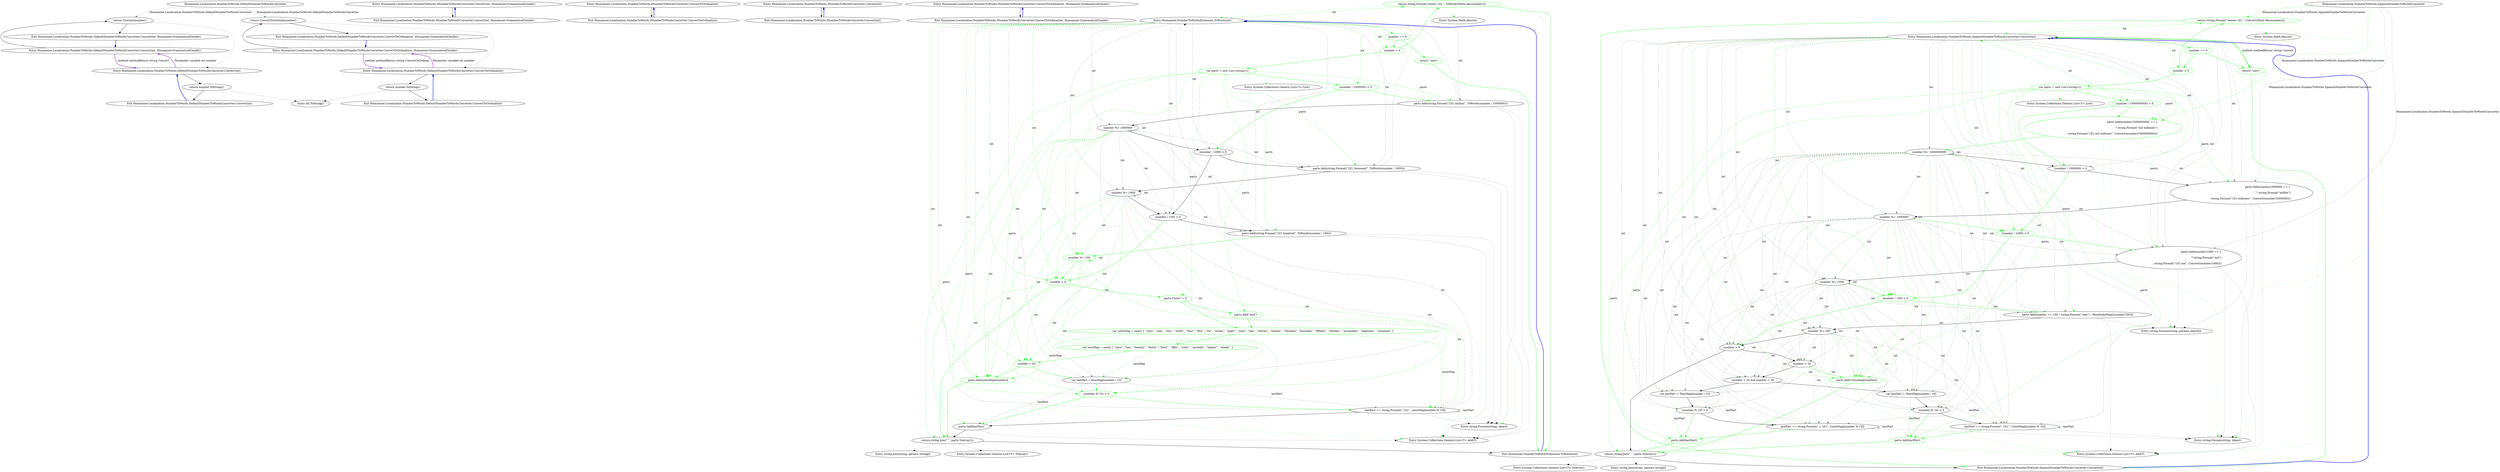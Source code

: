 digraph  {
n13 [label="Humanizer.Localisation.NumberToWords.DefaultNumberToWordsConverter", span=""];
n0 [label="Entry Humanizer.Localisation.NumberToWords.DefaultNumberToWordsConverter.Convert(int, Humanizer.GrammaticalGender)", span="4-4", cluster="Humanizer.Localisation.NumberToWords.DefaultNumberToWordsConverter.Convert(int, Humanizer.GrammaticalGender)"];
n1 [label="return Convert(number);", span="6-6", cluster="Humanizer.Localisation.NumberToWords.DefaultNumberToWordsConverter.Convert(int, Humanizer.GrammaticalGender)"];
n2 [label="Exit Humanizer.Localisation.NumberToWords.DefaultNumberToWordsConverter.Convert(int, Humanizer.GrammaticalGender)", span="4-4", cluster="Humanizer.Localisation.NumberToWords.DefaultNumberToWordsConverter.Convert(int, Humanizer.GrammaticalGender)"];
n3 [label="Entry Humanizer.Localisation.NumberToWords.DefaultNumberToWordsConverter.Convert(int)", span="9-9", cluster="Humanizer.Localisation.NumberToWords.DefaultNumberToWordsConverter.Convert(int)"];
n4 [label="return number.ToString();", span="11-11", cluster="Humanizer.Localisation.NumberToWords.DefaultNumberToWordsConverter.Convert(int)"];
n5 [label="Exit Humanizer.Localisation.NumberToWords.DefaultNumberToWordsConverter.Convert(int)", span="9-9", cluster="Humanizer.Localisation.NumberToWords.DefaultNumberToWordsConverter.Convert(int)"];
n6 [label="Entry int.ToString()", span="0-0", cluster="int.ToString()"];
n7 [label="Entry Humanizer.Localisation.NumberToWords.DefaultNumberToWordsConverter.ConvertToOrdinal(int, Humanizer.GrammaticalGender)", span="14-14", cluster="Humanizer.Localisation.NumberToWords.DefaultNumberToWordsConverter.ConvertToOrdinal(int, Humanizer.GrammaticalGender)"];
n8 [label="return ConvertToOrdinal(number);", span="16-16", cluster="Humanizer.Localisation.NumberToWords.DefaultNumberToWordsConverter.ConvertToOrdinal(int, Humanizer.GrammaticalGender)"];
n9 [label="Exit Humanizer.Localisation.NumberToWords.DefaultNumberToWordsConverter.ConvertToOrdinal(int, Humanizer.GrammaticalGender)", span="14-14", cluster="Humanizer.Localisation.NumberToWords.DefaultNumberToWordsConverter.ConvertToOrdinal(int, Humanizer.GrammaticalGender)"];
n10 [label="Entry Humanizer.Localisation.NumberToWords.DefaultNumberToWordsConverter.ConvertToOrdinal(int)", span="19-19", cluster="Humanizer.Localisation.NumberToWords.DefaultNumberToWordsConverter.ConvertToOrdinal(int)"];
n11 [label="return number.ToString();", span="21-21", cluster="Humanizer.Localisation.NumberToWords.DefaultNumberToWordsConverter.ConvertToOrdinal(int)"];
n12 [label="Exit Humanizer.Localisation.NumberToWords.DefaultNumberToWordsConverter.ConvertToOrdinal(int)", span="19-19", cluster="Humanizer.Localisation.NumberToWords.DefaultNumberToWordsConverter.ConvertToOrdinal(int)"];
m2_2 [label="Entry Humanizer.Localisation.NumberToWords.INumberToWordsConverter.Convert(int, Humanizer.GrammaticalGender)", span="22-22", cluster="Humanizer.Localisation.NumberToWords.INumberToWordsConverter.Convert(int, Humanizer.GrammaticalGender)", file="INumberToWordsConverter.cs"];
m2_3 [label="Exit Humanizer.Localisation.NumberToWords.INumberToWordsConverter.Convert(int, Humanizer.GrammaticalGender)", span="22-22", cluster="Humanizer.Localisation.NumberToWords.INumberToWordsConverter.Convert(int, Humanizer.GrammaticalGender)", file="INumberToWordsConverter.cs"];
m2_4 [label="Entry Humanizer.Localisation.NumberToWords.INumberToWordsConverter.ConvertToOrdinal(int)", span="29-29", cluster="Humanizer.Localisation.NumberToWords.INumberToWordsConverter.ConvertToOrdinal(int)", file="INumberToWordsConverter.cs"];
m2_5 [label="Exit Humanizer.Localisation.NumberToWords.INumberToWordsConverter.ConvertToOrdinal(int)", span="29-29", cluster="Humanizer.Localisation.NumberToWords.INumberToWordsConverter.ConvertToOrdinal(int)", file="INumberToWordsConverter.cs"];
m2_0 [label="Entry Humanizer.Localisation.NumberToWords.INumberToWordsConverter.Convert(int)", span="12-12", cluster="Humanizer.Localisation.NumberToWords.INumberToWordsConverter.Convert(int)", file="INumberToWordsConverter.cs"];
m2_1 [label="Exit Humanizer.Localisation.NumberToWords.INumberToWordsConverter.Convert(int)", span="12-12", cluster="Humanizer.Localisation.NumberToWords.INumberToWordsConverter.Convert(int)", file="INumberToWordsConverter.cs"];
m2_6 [label="Entry Humanizer.Localisation.NumberToWords.INumberToWordsConverter.ConvertToOrdinal(int, Humanizer.GrammaticalGender)", span="39-39", cluster="Humanizer.Localisation.NumberToWords.INumberToWordsConverter.ConvertToOrdinal(int, Humanizer.GrammaticalGender)", file="INumberToWordsConverter.cs"];
m2_7 [label="Exit Humanizer.Localisation.NumberToWords.INumberToWordsConverter.ConvertToOrdinal(int, Humanizer.GrammaticalGender)", span="39-39", cluster="Humanizer.Localisation.NumberToWords.INumberToWordsConverter.ConvertToOrdinal(int, Humanizer.GrammaticalGender)", file="INumberToWordsConverter.cs"];
m3_28 [label="Entry System.Math.Abs(int)", span="0-0", cluster="System.Math.Abs(int)", file="NumberToWordsExtension.cs"];
m3_30 [label="Entry System.Collections.Generic.List<T>.List()", span="0-0", cluster="System.Collections.Generic.List<T>.List()", file="NumberToWordsExtension.cs"];
m3_32 [label="Entry System.Collections.Generic.List<T>.ToArray()", span="0-0", cluster="System.Collections.Generic.List<T>.ToArray()", file="NumberToWordsExtension.cs"];
m3_31 [label="Entry System.Collections.Generic.List<T>.Add(T)", span="0-0", cluster="System.Collections.Generic.List<T>.Add(T)", file="NumberToWordsExtension.cs"];
m3_33 [label="Entry string.Join(string, params string[])", span="0-0", cluster="string.Join(string, params string[])", file="NumberToWordsExtension.cs"];
m3_0 [label="Entry Humanizer.NumberToWordsExtension.ToWords(int)", span="13-13", cluster="Humanizer.NumberToWordsExtension.ToWords(int)", file="NumberToWordsExtension.cs"];
m3_1 [label="number == 0", span="15-15", cluster="Humanizer.NumberToWordsExtension.ToWords(int)", color=green, community=0, file="NumberToWordsExtension.cs"];
m3_2 [label="return ''zero'';", span="16-16", cluster="Humanizer.NumberToWordsExtension.ToWords(int)", color=green, community=0, file="NumberToWordsExtension.cs"];
m3_3 [label="number < 0", span="18-18", cluster="Humanizer.NumberToWordsExtension.ToWords(int)", color=green, community=0, file="NumberToWordsExtension.cs"];
m3_4 [label="return string.Format(''minus {0}'', ToWords(Math.Abs(number)));", span="19-19", cluster="Humanizer.NumberToWordsExtension.ToWords(int)", color=green, community=0, file="NumberToWordsExtension.cs"];
m3_5 [label="var parts = new List<string>()", span="21-21", cluster="Humanizer.NumberToWordsExtension.ToWords(int)", color=green, community=0, file="NumberToWordsExtension.cs"];
m3_6 [label="(number / 1000000) > 0", span="23-23", cluster="Humanizer.NumberToWordsExtension.ToWords(int)", color=green, community=0, file="NumberToWordsExtension.cs"];
m3_7 [label="parts.Add(string.Format(''{0} million'', ToWords(number / 1000000)))", span="25-25", cluster="Humanizer.NumberToWordsExtension.ToWords(int)", file="NumberToWordsExtension.cs"];
m3_9 [label="(number / 1000) > 0", span="29-29", cluster="Humanizer.NumberToWordsExtension.ToWords(int)", file="NumberToWordsExtension.cs"];
m3_14 [label="number %= 100", span="38-38", cluster="Humanizer.NumberToWordsExtension.ToWords(int)", color=green, community=0, file="NumberToWordsExtension.cs"];
m3_8 [label="number %= 1000000", span="26-26", cluster="Humanizer.NumberToWordsExtension.ToWords(int)", file="NumberToWordsExtension.cs"];
m3_11 [label="number %= 1000", span="32-32", cluster="Humanizer.NumberToWordsExtension.ToWords(int)", file="NumberToWordsExtension.cs"];
m3_13 [label="parts.Add(string.Format(''{0} hundred'', ToWords(number / 100)))", span="37-37", cluster="Humanizer.NumberToWordsExtension.ToWords(int)", file="NumberToWordsExtension.cs"];
m3_15 [label="number > 0", span="41-41", cluster="Humanizer.NumberToWordsExtension.ToWords(int)", color=green, community=0, file="NumberToWordsExtension.cs"];
m3_20 [label="number < 20", span="49-49", cluster="Humanizer.NumberToWordsExtension.ToWords(int)", color=green, community=0, file="NumberToWordsExtension.cs"];
m3_21 [label="parts.Add(unitsMap[number])", span="50-50", cluster="Humanizer.NumberToWordsExtension.ToWords(int)", color=green, community=0, file="NumberToWordsExtension.cs"];
m3_22 [label="var lastPart = tensMap[number / 10]", span="53-53", cluster="Humanizer.NumberToWordsExtension.ToWords(int)", file="NumberToWordsExtension.cs"];
m3_23 [label="(number % 10) > 0", span="54-54", cluster="Humanizer.NumberToWordsExtension.ToWords(int)", color=green, community=0, file="NumberToWordsExtension.cs"];
m3_24 [label="lastPart += string.Format(''-{0}'', unitsMap[number % 10])", span="55-55", cluster="Humanizer.NumberToWordsExtension.ToWords(int)", file="NumberToWordsExtension.cs"];
m3_12 [label="(number / 100) > 0", span="35-35", cluster="Humanizer.NumberToWordsExtension.ToWords(int)", file="NumberToWordsExtension.cs"];
m3_16 [label="parts.Count != 0", span="43-43", cluster="Humanizer.NumberToWordsExtension.ToWords(int)", color=green, community=0, file="NumberToWordsExtension.cs"];
m3_26 [label="return string.Join('' '', parts.ToArray());", span="60-60", cluster="Humanizer.NumberToWordsExtension.ToWords(int)", file="NumberToWordsExtension.cs"];
m3_19 [label="var tensMap = new[] { ''zero'', ''ten'', ''twenty'', ''thirty'', ''forty'', ''fifty'', ''sixty'', ''seventy'', ''eighty'', ''ninety'' }", span="47-47", cluster="Humanizer.NumberToWordsExtension.ToWords(int)", color=green, community=0, file="NumberToWordsExtension.cs"];
m3_18 [label="var unitsMap = new[] { ''zero'', ''one'', ''two'', ''three'', ''four'', ''five'', ''six'', ''seven'', ''eight'', ''nine'', ''ten'', ''eleven'', ''twelve'', ''thirteen'', ''fourteen'', ''fifteen'', ''sixteen'', ''seventeen'', ''eighteen'', ''nineteen'' }", span="46-46", cluster="Humanizer.NumberToWordsExtension.ToWords(int)", color=green, community=0, file="NumberToWordsExtension.cs"];
m3_25 [label="parts.Add(lastPart)", span="56-56", cluster="Humanizer.NumberToWordsExtension.ToWords(int)", file="NumberToWordsExtension.cs"];
m3_10 [label="parts.Add(string.Format(''{0} thousand'', ToWords(number / 1000)))", span="31-31", cluster="Humanizer.NumberToWordsExtension.ToWords(int)", file="NumberToWordsExtension.cs"];
m3_17 [label="parts.Add(''and'')", span="44-44", cluster="Humanizer.NumberToWordsExtension.ToWords(int)", color=green, community=0, file="NumberToWordsExtension.cs"];
m3_27 [label="Exit Humanizer.NumberToWordsExtension.ToWords(int)", span="13-13", cluster="Humanizer.NumberToWordsExtension.ToWords(int)", file="NumberToWordsExtension.cs"];
m3_29 [label="Entry string.Format(string, object)", span="0-0", cluster="string.Format(string, object)", file="NumberToWordsExtension.cs"];
m5_32 [label="Entry System.Math.Abs(int)", span="0-0", cluster="System.Math.Abs(int)", file="SpanishNumberToWordsConverter.cs"];
m5_34 [label="Entry System.Collections.Generic.List<T>.List()", span="0-0", cluster="System.Collections.Generic.List<T>.List()", file="SpanishNumberToWordsConverter.cs"];
m5_37 [label="Entry System.Collections.Generic.List<T>.ToArray()", span="0-0", cluster="System.Collections.Generic.List<T>.ToArray()", file="SpanishNumberToWordsConverter.cs"];
m5_36 [label="Entry System.Collections.Generic.List<T>.Add(T)", span="0-0", cluster="System.Collections.Generic.List<T>.Add(T)", file="SpanishNumberToWordsConverter.cs"];
m5_35 [label="Entry string.Format(string, params object[])", span="0-0", cluster="string.Format(string, params object[])", file="SpanishNumberToWordsConverter.cs"];
m5_38 [label="Entry string.Join(string, params string[])", span="0-0", cluster="string.Join(string, params string[])", file="SpanishNumberToWordsConverter.cs"];
m5_33 [label="Entry string.Format(string, object)", span="0-0", cluster="string.Format(string, object)", file="SpanishNumberToWordsConverter.cs"];
m5_0 [label="Entry Humanizer.Localisation.NumberToWords.SpanishNumberToWordsConverter.Convert(int)", span="11-11", cluster="Humanizer.Localisation.NumberToWords.SpanishNumberToWordsConverter.Convert(int)", file="SpanishNumberToWordsConverter.cs"];
m5_1 [label="number == 0", span="13-13", cluster="Humanizer.Localisation.NumberToWords.SpanishNumberToWordsConverter.Convert(int)", color=green, community=0, file="SpanishNumberToWordsConverter.cs"];
m5_2 [label="return ''cero'';", span="14-14", cluster="Humanizer.Localisation.NumberToWords.SpanishNumberToWordsConverter.Convert(int)", color=green, community=0, file="SpanishNumberToWordsConverter.cs"];
m5_3 [label="number < 0", span="16-16", cluster="Humanizer.Localisation.NumberToWords.SpanishNumberToWordsConverter.Convert(int)", color=green, community=0, file="SpanishNumberToWordsConverter.cs"];
m5_4 [label="return string.Format(''menos {0}'', Convert(Math.Abs(number)));", span="17-17", cluster="Humanizer.Localisation.NumberToWords.SpanishNumberToWordsConverter.Convert(int)", color=green, community=0, file="SpanishNumberToWordsConverter.cs"];
m5_5 [label="var parts = new List<string>()", span="19-19", cluster="Humanizer.Localisation.NumberToWords.SpanishNumberToWordsConverter.Convert(int)", color=green, community=0, file="SpanishNumberToWordsConverter.cs"];
m5_6 [label="(number / 1000000000) > 0", span="21-21", cluster="Humanizer.Localisation.NumberToWords.SpanishNumberToWordsConverter.Convert(int)", color=green, community=0, file="SpanishNumberToWordsConverter.cs"];
m5_7 [label="parts.Add(number/1000000000 == 1\r\n                    ? string.Format(''mil millones'')\r\n                    : string.Format(''{0} mil millones'', Convert(number/1000000000)))", span="23-25", cluster="Humanizer.Localisation.NumberToWords.SpanishNumberToWordsConverter.Convert(int)", color=green, community=0, file="SpanishNumberToWordsConverter.cs"];
m5_9 [label="(number / 1000000) > 0", span="30-30", cluster="Humanizer.Localisation.NumberToWords.SpanishNumberToWordsConverter.Convert(int)", file="SpanishNumberToWordsConverter.cs"];
m5_8 [label="number %= 1000000000", span="27-27", cluster="Humanizer.Localisation.NumberToWords.SpanishNumberToWordsConverter.Convert(int)", file="SpanishNumberToWordsConverter.cs"];
m5_12 [label="(number / 1000) > 0", span="39-39", cluster="Humanizer.Localisation.NumberToWords.SpanishNumberToWordsConverter.Convert(int)", color=green, community=0, file="SpanishNumberToWordsConverter.cs"];
m5_11 [label="number %= 1000000", span="36-36", cluster="Humanizer.Localisation.NumberToWords.SpanishNumberToWordsConverter.Convert(int)", file="SpanishNumberToWordsConverter.cs"];
m5_13 [label="parts.Add(number/1000 == 1\r\n                    ? string.Format(''mil'')\r\n                    : string.Format(''{0} mil'', Convert(number/1000)))", span="41-43", cluster="Humanizer.Localisation.NumberToWords.SpanishNumberToWordsConverter.Convert(int)", file="SpanishNumberToWordsConverter.cs"];
m5_15 [label="(number / 100) > 0", span="48-48", cluster="Humanizer.Localisation.NumberToWords.SpanishNumberToWordsConverter.Convert(int)", color=green, community=0, file="SpanishNumberToWordsConverter.cs"];
m5_14 [label="number %= 1000", span="45-45", cluster="Humanizer.Localisation.NumberToWords.SpanishNumberToWordsConverter.Convert(int)", file="SpanishNumberToWordsConverter.cs"];
m5_16 [label="parts.Add(number == 100 ? string.Format(''cien'') : HundredsMap[(number/100)])", span="50-50", cluster="Humanizer.Localisation.NumberToWords.SpanishNumberToWordsConverter.Convert(int)", file="SpanishNumberToWordsConverter.cs"];
m5_18 [label="number > 0", span="54-54", cluster="Humanizer.Localisation.NumberToWords.SpanishNumberToWordsConverter.Convert(int)", file="SpanishNumberToWordsConverter.cs"];
m5_20 [label="parts.Add(UnitsMap[number])", span="57-57", cluster="Humanizer.Localisation.NumberToWords.SpanishNumberToWordsConverter.Convert(int)", color=green, community=0, file="SpanishNumberToWordsConverter.cs"];
m5_17 [label="number %= 100", span="51-51", cluster="Humanizer.Localisation.NumberToWords.SpanishNumberToWordsConverter.Convert(int)", file="SpanishNumberToWordsConverter.cs"];
m5_19 [label="number < 20", span="56-56", cluster="Humanizer.Localisation.NumberToWords.SpanishNumberToWordsConverter.Convert(int)", file="SpanishNumberToWordsConverter.cs"];
m5_30 [label="return string.Join('' '', parts.ToArray());", span="76-76", cluster="Humanizer.Localisation.NumberToWords.SpanishNumberToWordsConverter.Convert(int)", file="SpanishNumberToWordsConverter.cs"];
m5_10 [label="parts.Add(number/1000000 == 1\r\n                    ? string.Format(''millón'')\r\n                    : string.Format(''{0} millones'', Convert(number/1000000)))", span="32-34", cluster="Humanizer.Localisation.NumberToWords.SpanishNumberToWordsConverter.Convert(int)", file="SpanishNumberToWordsConverter.cs"];
m5_25 [label="parts.Add(lastPart)", span="64-64", cluster="Humanizer.Localisation.NumberToWords.SpanishNumberToWordsConverter.Convert(int)", color=green, community=0, file="SpanishNumberToWordsConverter.cs"];
m5_29 [label="parts.Add(lastPart)", span="72-72", cluster="Humanizer.Localisation.NumberToWords.SpanishNumberToWordsConverter.Convert(int)", color=green, community=0, file="SpanishNumberToWordsConverter.cs"];
m5_22 [label="var lastPart = TensMap[number / 10]", span="60-60", cluster="Humanizer.Localisation.NumberToWords.SpanishNumberToWordsConverter.Convert(int)", file="SpanishNumberToWordsConverter.cs"];
m5_23 [label="(number % 10) > 0", span="61-61", cluster="Humanizer.Localisation.NumberToWords.SpanishNumberToWordsConverter.Convert(int)", file="SpanishNumberToWordsConverter.cs"];
m5_24 [label="lastPart += string.Format('' {0}'', UnitsMap[number % 10])", span="62-62", cluster="Humanizer.Localisation.NumberToWords.SpanishNumberToWordsConverter.Convert(int)", file="SpanishNumberToWordsConverter.cs"];
m5_26 [label="var lastPart = TensMap[number / 10]", span="68-68", cluster="Humanizer.Localisation.NumberToWords.SpanishNumberToWordsConverter.Convert(int)", file="SpanishNumberToWordsConverter.cs"];
m5_27 [label="(number % 10) > 0", span="69-69", cluster="Humanizer.Localisation.NumberToWords.SpanishNumberToWordsConverter.Convert(int)", file="SpanishNumberToWordsConverter.cs"];
m5_28 [label="lastPart += string.Format('' y {0}'', UnitsMap[number % 10])", span="70-70", cluster="Humanizer.Localisation.NumberToWords.SpanishNumberToWordsConverter.Convert(int)", file="SpanishNumberToWordsConverter.cs"];
m5_21 [label="number > 20 && number < 30", span="58-58", cluster="Humanizer.Localisation.NumberToWords.SpanishNumberToWordsConverter.Convert(int)", file="SpanishNumberToWordsConverter.cs"];
m5_31 [label="Exit Humanizer.Localisation.NumberToWords.SpanishNumberToWordsConverter.Convert(int)", span="11-11", cluster="Humanizer.Localisation.NumberToWords.SpanishNumberToWordsConverter.Convert(int)", file="SpanishNumberToWordsConverter.cs"];
m5_43 [label="Humanizer.Localisation.NumberToWords.SpanishNumberToWordsConverter", span="", file="SpanishNumberToWordsConverter.cs"];
n13 -> n1  [key=1, style=dashed, color=darkseagreen4, label="Humanizer.Localisation.NumberToWords.DefaultNumberToWordsConverter"];
n13 -> n8  [key=1, style=dashed, color=darkseagreen4, label="Humanizer.Localisation.NumberToWords.DefaultNumberToWordsConverter"];
n0 -> n1  [key=0, style=solid];
n0 -> n3  [key=3, color=darkorchid, style=bold, label="method methodReturn string Convert"];
n1 -> n2  [key=0, style=solid];
n1 -> n3  [key=2, style=dotted];
n2 -> n0  [key=0, style=bold, color=blue];
n3 -> n4  [key=0, style=solid];
n3 -> n0  [key=3, color=darkorchid, style=bold, label="Parameter variable int number"];
n4 -> n5  [key=0, style=solid];
n4 -> n6  [key=2, style=dotted];
n5 -> n3  [key=0, style=bold, color=blue];
n7 -> n8  [key=0, style=solid];
n7 -> n10  [key=3, color=darkorchid, style=bold, label="method methodReturn string ConvertToOrdinal"];
n8 -> n9  [key=0, style=solid];
n8 -> n10  [key=2, style=dotted];
n9 -> n7  [key=0, style=bold, color=blue];
n10 -> n11  [key=0, style=solid];
n10 -> n7  [key=3, color=darkorchid, style=bold, label="Parameter variable int number"];
n11 -> n12  [key=0, style=solid];
n11 -> n6  [key=2, style=dotted];
n12 -> n10  [key=0, style=bold, color=blue];
m2_2 -> m2_3  [key=0, style=solid];
m2_3 -> m2_2  [key=0, style=bold, color=blue];
m2_4 -> m2_5  [key=0, style=solid];
m2_5 -> m2_4  [key=0, style=bold, color=blue];
m2_0 -> m2_1  [key=0, style=solid];
m2_1 -> m2_0  [key=0, style=bold, color=blue];
m2_6 -> m2_7  [key=0, style=solid];
m2_7 -> m2_6  [key=0, style=bold, color=blue];
m3_0 -> m3_1  [key=0, style=solid, color=green];
m3_0 -> m3_3  [key=1, style=dashed, color=green, label=int];
m3_0 -> m3_4  [key=1, style=dashed, color=green, label=int];
m3_0 -> m3_6  [key=1, style=dashed, color=green, label=int];
m3_0 -> m3_14  [key=1, style=dashed, color=green, label=int];
m3_0 -> m3_15  [key=1, style=dashed, color=green, label=int];
m3_0 -> m3_20  [key=1, style=dashed, color=green, label=int];
m3_0 -> m3_21  [key=1, style=dashed, color=green, label=int];
m3_0 -> m3_23  [key=1, style=dashed, color=green, label=int];
m3_0 -> m3_7  [key=1, style=dashed, color=darkseagreen4, label=int];
m3_0 -> m3_8  [key=1, style=dashed, color=darkseagreen4, label=int];
m3_0 -> m3_9  [key=1, style=dashed, color=darkseagreen4, label=int];
m3_0 -> m3_10  [key=1, style=dashed, color=darkseagreen4, label=int];
m3_0 -> m3_11  [key=1, style=dashed, color=darkseagreen4, label=int];
m3_0 -> m3_12  [key=1, style=dashed, color=darkseagreen4, label=int];
m3_0 -> m3_13  [key=1, style=dashed, color=darkseagreen4, label=int];
m3_0 -> m3_22  [key=1, style=dashed, color=darkseagreen4, label=int];
m3_0 -> m3_24  [key=1, style=dashed, color=darkseagreen4, label=int];
m3_1 -> m3_2  [key=0, style=solid, color=green];
m3_1 -> m3_3  [key=0, style=solid, color=green];
m3_2 -> m3_27  [key=0, style=solid, color=green];
m3_3 -> m3_4  [key=0, style=solid, color=green];
m3_3 -> m3_5  [key=0, style=solid, color=green];
m3_4 -> m3_27  [key=0, style=solid, color=green];
m3_4 -> m3_28  [key=2, style=dotted, color=green];
m3_4 -> m3_0  [key=2, style=dotted, color=green];
m3_4 -> m3_29  [key=2, style=dotted, color=green];
m3_5 -> m3_6  [key=0, style=solid, color=green];
m3_5 -> m3_21  [key=1, style=dashed, color=green, label=parts];
m3_5 -> m3_30  [key=2, style=dotted, color=green];
m3_5 -> m3_7  [key=1, style=dashed, color=green, label=parts];
m3_5 -> m3_10  [key=1, style=dashed, color=green, label=parts];
m3_5 -> m3_13  [key=1, style=dashed, color=green, label=parts];
m3_5 -> m3_16  [key=1, style=dashed, color=green, label=parts];
m3_5 -> m3_17  [key=1, style=dashed, color=green, label=parts];
m3_5 -> m3_25  [key=1, style=dashed, color=green, label=parts];
m3_5 -> m3_26  [key=1, style=dashed, color=green, label=parts];
m3_6 -> m3_7  [key=0, style=solid, color=green];
m3_6 -> m3_9  [key=0, style=solid, color=green];
m3_7 -> m3_0  [key=2, style=dotted];
m3_7 -> m3_29  [key=2, style=dotted];
m3_7 -> m3_8  [key=0, style=solid];
m3_7 -> m3_31  [key=2, style=dotted];
m3_9 -> m3_10  [key=0, style=solid];
m3_9 -> m3_12  [key=0, style=solid];
m3_14 -> m3_14  [key=1, style=dashed, color=green, label=int];
m3_14 -> m3_15  [key=0, style=solid, color=green];
m3_14 -> m3_20  [key=1, style=dashed, color=green, label=int];
m3_14 -> m3_21  [key=1, style=dashed, color=green, label=int];
m3_14 -> m3_22  [key=1, style=dashed, color=green, label=int];
m3_14 -> m3_23  [key=1, style=dashed, color=green, label=int];
m3_14 -> m3_24  [key=1, style=dashed, color=green, label=int];
m3_8 -> m3_14  [key=1, style=dashed, color=green, label=int];
m3_8 -> m3_15  [key=1, style=dashed, color=green, label=int];
m3_8 -> m3_20  [key=1, style=dashed, color=green, label=int];
m3_8 -> m3_21  [key=1, style=dashed, color=green, label=int];
m3_8 -> m3_23  [key=1, style=dashed, color=green, label=int];
m3_8 -> m3_9  [key=0, style=solid];
m3_8 -> m3_8  [key=1, style=dashed, color=darkseagreen4, label=int];
m3_8 -> m3_10  [key=1, style=dashed, color=darkseagreen4, label=int];
m3_8 -> m3_11  [key=1, style=dashed, color=darkseagreen4, label=int];
m3_8 -> m3_12  [key=1, style=dashed, color=darkseagreen4, label=int];
m3_8 -> m3_13  [key=1, style=dashed, color=darkseagreen4, label=int];
m3_8 -> m3_22  [key=1, style=dashed, color=darkseagreen4, label=int];
m3_8 -> m3_24  [key=1, style=dashed, color=darkseagreen4, label=int];
m3_11 -> m3_14  [key=1, style=dashed, color=green, label=int];
m3_11 -> m3_15  [key=1, style=dashed, color=green, label=int];
m3_11 -> m3_20  [key=1, style=dashed, color=green, label=int];
m3_11 -> m3_21  [key=1, style=dashed, color=green, label=int];
m3_11 -> m3_23  [key=1, style=dashed, color=green, label=int];
m3_11 -> m3_11  [key=1, style=dashed, color=darkseagreen4, label=int];
m3_11 -> m3_12  [key=0, style=solid];
m3_11 -> m3_13  [key=1, style=dashed, color=darkseagreen4, label=int];
m3_11 -> m3_22  [key=1, style=dashed, color=darkseagreen4, label=int];
m3_11 -> m3_24  [key=1, style=dashed, color=darkseagreen4, label=int];
m3_13 -> m3_14  [key=0, style=solid, color=green];
m3_13 -> m3_0  [key=2, style=dotted];
m3_13 -> m3_29  [key=2, style=dotted];
m3_13 -> m3_31  [key=2, style=dotted];
m3_15 -> m3_16  [key=0, style=solid, color=green];
m3_15 -> m3_26  [key=0, style=solid, color=green];
m3_20 -> m3_21  [key=0, style=solid, color=green];
m3_20 -> m3_22  [key=0, style=solid, color=green];
m3_21 -> m3_26  [key=0, style=solid, color=green];
m3_21 -> m3_31  [key=2, style=dotted, color=green];
m3_22 -> m3_23  [key=0, style=solid, color=green];
m3_22 -> m3_24  [key=1, style=dashed, color=darkseagreen4, label=lastPart];
m3_22 -> m3_25  [key=1, style=dashed, color=darkseagreen4, label=lastPart];
m3_23 -> m3_24  [key=0, style=solid, color=green];
m3_23 -> m3_25  [key=0, style=solid, color=green];
m3_24 -> m3_29  [key=2, style=dotted];
m3_24 -> m3_24  [key=1, style=dashed, color=darkseagreen4, label=lastPart];
m3_24 -> m3_25  [key=0, style=solid];
m3_12 -> m3_15  [key=0, style=solid, color=green];
m3_12 -> m3_13  [key=0, style=solid];
m3_16 -> m3_17  [key=0, style=solid, color=green];
m3_16 -> m3_18  [key=0, style=solid, color=green];
m3_26 -> m3_27  [key=0, style=solid];
m3_26 -> m3_32  [key=2, style=dotted];
m3_26 -> m3_33  [key=2, style=dotted];
m3_19 -> m3_20  [key=0, style=solid, color=green];
m3_19 -> m3_22  [key=1, style=dashed, color=green, label=tensMap];
m3_18 -> m3_21  [key=1, style=dashed, color=green, label=unitsMap];
m3_18 -> m3_19  [key=0, style=solid, color=green];
m3_18 -> m3_24  [key=1, style=dashed, color=green, label=unitsMap];
m3_25 -> m3_26  [key=0, style=solid];
m3_25 -> m3_31  [key=2, style=dotted];
m3_10 -> m3_0  [key=2, style=dotted];
m3_10 -> m3_29  [key=2, style=dotted];
m3_10 -> m3_11  [key=0, style=solid];
m3_10 -> m3_31  [key=2, style=dotted];
m3_17 -> m3_18  [key=0, style=solid, color=green];
m3_17 -> m3_31  [key=2, style=dotted, color=green];
m3_27 -> m3_0  [key=0, style=bold, color=blue];
m5_0 -> m5_1  [key=0, style=solid, color=green];
m5_0 -> m5_3  [key=1, style=dashed, color=green, label=int];
m5_0 -> m5_4  [key=1, style=dashed, color=green, label=int];
m5_0 -> m5_6  [key=1, style=dashed, color=green, label=int];
m5_0 -> m5_7  [key=1, style=dashed, color=green, label=int];
m5_0 -> m5_12  [key=1, style=dashed, color=green, label=int];
m5_0 -> m5_15  [key=1, style=dashed, color=green, label=int];
m5_0 -> m5_20  [key=1, style=dashed, color=green, label=int];
m5_0 -> m5_2  [key=3, color=green, style=bold, label="method methodReturn string Convert"];
m5_0 -> m5_8  [key=1, style=dashed, color=darkseagreen4, label=int];
m5_0 -> m5_9  [key=1, style=dashed, color=darkseagreen4, label=int];
m5_0 -> m5_10  [key=1, style=dashed, color=darkseagreen4, label=int];
m5_0 -> m5_11  [key=1, style=dashed, color=darkseagreen4, label=int];
m5_0 -> m5_13  [key=1, style=dashed, color=darkseagreen4, label=int];
m5_0 -> m5_14  [key=1, style=dashed, color=darkseagreen4, label=int];
m5_0 -> m5_16  [key=1, style=dashed, color=darkseagreen4, label=int];
m5_0 -> m5_17  [key=1, style=dashed, color=darkseagreen4, label=int];
m5_0 -> m5_18  [key=1, style=dashed, color=darkseagreen4, label=int];
m5_0 -> m5_19  [key=1, style=dashed, color=darkseagreen4, label=int];
m5_0 -> m5_21  [key=1, style=dashed, color=darkseagreen4, label=int];
m5_0 -> m5_22  [key=1, style=dashed, color=darkseagreen4, label=int];
m5_0 -> m5_23  [key=1, style=dashed, color=darkseagreen4, label=int];
m5_0 -> m5_24  [key=1, style=dashed, color=darkseagreen4, label=int];
m5_0 -> m5_26  [key=1, style=dashed, color=darkseagreen4, label=int];
m5_0 -> m5_27  [key=1, style=dashed, color=darkseagreen4, label=int];
m5_0 -> m5_28  [key=1, style=dashed, color=darkseagreen4, label=int];
m5_1 -> m5_2  [key=0, style=solid, color=green];
m5_1 -> m5_3  [key=0, style=solid, color=green];
m5_2 -> m5_31  [key=0, style=solid, color=green];
m5_3 -> m5_4  [key=0, style=solid, color=green];
m5_3 -> m5_5  [key=0, style=solid, color=green];
m5_4 -> m5_31  [key=0, style=solid, color=green];
m5_4 -> m5_32  [key=2, style=dotted, color=green];
m5_4 -> m5_0  [key=2, style=dotted, color=green];
m5_4 -> m5_33  [key=2, style=dotted, color=green];
m5_5 -> m5_6  [key=0, style=solid, color=green];
m5_5 -> m5_7  [key=1, style=dashed, color=green, label=parts];
m5_5 -> m5_20  [key=1, style=dashed, color=green, label=parts];
m5_5 -> m5_34  [key=2, style=dotted, color=green];
m5_5 -> m5_10  [key=1, style=dashed, color=green, label=parts];
m5_5 -> m5_13  [key=1, style=dashed, color=green, label=parts];
m5_5 -> m5_16  [key=1, style=dashed, color=green, label=parts];
m5_5 -> m5_25  [key=1, style=dashed, color=green, label=parts];
m5_5 -> m5_29  [key=1, style=dashed, color=green, label=parts];
m5_5 -> m5_30  [key=1, style=dashed, color=green, label=parts];
m5_6 -> m5_7  [key=0, style=solid, color=green];
m5_6 -> m5_9  [key=0, style=solid, color=green];
m5_7 -> m5_8  [key=0, style=solid, color=green];
m5_7 -> m5_35  [key=2, style=dotted, color=green];
m5_7 -> m5_0  [key=2, style=dotted, color=green];
m5_7 -> m5_33  [key=2, style=dotted, color=green];
m5_7 -> m5_36  [key=2, style=dotted, color=green];
m5_9 -> m5_12  [key=0, style=solid, color=green];
m5_9 -> m5_10  [key=0, style=solid];
m5_8 -> m5_12  [key=1, style=dashed, color=green, label=int];
m5_8 -> m5_15  [key=1, style=dashed, color=green, label=int];
m5_8 -> m5_20  [key=1, style=dashed, color=green, label=int];
m5_8 -> m5_9  [key=0, style=solid];
m5_8 -> m5_8  [key=1, style=dashed, color=darkseagreen4, label=int];
m5_8 -> m5_10  [key=1, style=dashed, color=darkseagreen4, label=int];
m5_8 -> m5_11  [key=1, style=dashed, color=darkseagreen4, label=int];
m5_8 -> m5_13  [key=1, style=dashed, color=darkseagreen4, label=int];
m5_8 -> m5_14  [key=1, style=dashed, color=darkseagreen4, label=int];
m5_8 -> m5_16  [key=1, style=dashed, color=darkseagreen4, label=int];
m5_8 -> m5_17  [key=1, style=dashed, color=darkseagreen4, label=int];
m5_8 -> m5_18  [key=1, style=dashed, color=darkseagreen4, label=int];
m5_8 -> m5_19  [key=1, style=dashed, color=darkseagreen4, label=int];
m5_8 -> m5_21  [key=1, style=dashed, color=darkseagreen4, label=int];
m5_8 -> m5_22  [key=1, style=dashed, color=darkseagreen4, label=int];
m5_8 -> m5_23  [key=1, style=dashed, color=darkseagreen4, label=int];
m5_8 -> m5_24  [key=1, style=dashed, color=darkseagreen4, label=int];
m5_8 -> m5_26  [key=1, style=dashed, color=darkseagreen4, label=int];
m5_8 -> m5_27  [key=1, style=dashed, color=darkseagreen4, label=int];
m5_8 -> m5_28  [key=1, style=dashed, color=darkseagreen4, label=int];
m5_12 -> m5_13  [key=0, style=solid, color=green];
m5_12 -> m5_15  [key=0, style=solid, color=green];
m5_11 -> m5_12  [key=0, style=solid, color=green];
m5_11 -> m5_15  [key=1, style=dashed, color=green, label=int];
m5_11 -> m5_20  [key=1, style=dashed, color=green, label=int];
m5_11 -> m5_11  [key=1, style=dashed, color=darkseagreen4, label=int];
m5_11 -> m5_13  [key=1, style=dashed, color=darkseagreen4, label=int];
m5_11 -> m5_14  [key=1, style=dashed, color=darkseagreen4, label=int];
m5_11 -> m5_16  [key=1, style=dashed, color=darkseagreen4, label=int];
m5_11 -> m5_17  [key=1, style=dashed, color=darkseagreen4, label=int];
m5_11 -> m5_18  [key=1, style=dashed, color=darkseagreen4, label=int];
m5_11 -> m5_19  [key=1, style=dashed, color=darkseagreen4, label=int];
m5_11 -> m5_21  [key=1, style=dashed, color=darkseagreen4, label=int];
m5_11 -> m5_22  [key=1, style=dashed, color=darkseagreen4, label=int];
m5_11 -> m5_23  [key=1, style=dashed, color=darkseagreen4, label=int];
m5_11 -> m5_24  [key=1, style=dashed, color=darkseagreen4, label=int];
m5_11 -> m5_26  [key=1, style=dashed, color=darkseagreen4, label=int];
m5_11 -> m5_27  [key=1, style=dashed, color=darkseagreen4, label=int];
m5_11 -> m5_28  [key=1, style=dashed, color=darkseagreen4, label=int];
m5_13 -> m5_0  [key=2, style=dotted];
m5_13 -> m5_33  [key=2, style=dotted];
m5_13 -> m5_35  [key=2, style=dotted];
m5_13 -> m5_36  [key=2, style=dotted];
m5_13 -> m5_14  [key=0, style=solid];
m5_15 -> m5_16  [key=0, style=solid, color=green];
m5_15 -> m5_18  [key=0, style=solid, color=green];
m5_14 -> m5_15  [key=0, style=solid, color=green];
m5_14 -> m5_20  [key=1, style=dashed, color=green, label=int];
m5_14 -> m5_14  [key=1, style=dashed, color=darkseagreen4, label=int];
m5_14 -> m5_16  [key=1, style=dashed, color=darkseagreen4, label=int];
m5_14 -> m5_17  [key=1, style=dashed, color=darkseagreen4, label=int];
m5_14 -> m5_18  [key=1, style=dashed, color=darkseagreen4, label=int];
m5_14 -> m5_19  [key=1, style=dashed, color=darkseagreen4, label=int];
m5_14 -> m5_21  [key=1, style=dashed, color=darkseagreen4, label=int];
m5_14 -> m5_22  [key=1, style=dashed, color=darkseagreen4, label=int];
m5_14 -> m5_23  [key=1, style=dashed, color=darkseagreen4, label=int];
m5_14 -> m5_24  [key=1, style=dashed, color=darkseagreen4, label=int];
m5_14 -> m5_26  [key=1, style=dashed, color=darkseagreen4, label=int];
m5_14 -> m5_27  [key=1, style=dashed, color=darkseagreen4, label=int];
m5_14 -> m5_28  [key=1, style=dashed, color=darkseagreen4, label=int];
m5_16 -> m5_35  [key=2, style=dotted];
m5_16 -> m5_36  [key=2, style=dotted];
m5_16 -> m5_17  [key=0, style=solid];
m5_18 -> m5_19  [key=0, style=solid];
m5_18 -> m5_30  [key=0, style=solid];
m5_20 -> m5_30  [key=0, style=solid, color=green];
m5_20 -> m5_36  [key=2, style=dotted, color=green];
m5_17 -> m5_20  [key=1, style=dashed, color=green, label=int];
m5_17 -> m5_18  [key=0, style=solid];
m5_17 -> m5_17  [key=1, style=dashed, color=darkseagreen4, label=int];
m5_17 -> m5_19  [key=1, style=dashed, color=darkseagreen4, label=int];
m5_17 -> m5_21  [key=1, style=dashed, color=darkseagreen4, label=int];
m5_17 -> m5_22  [key=1, style=dashed, color=darkseagreen4, label=int];
m5_17 -> m5_23  [key=1, style=dashed, color=darkseagreen4, label=int];
m5_17 -> m5_24  [key=1, style=dashed, color=darkseagreen4, label=int];
m5_17 -> m5_26  [key=1, style=dashed, color=darkseagreen4, label=int];
m5_17 -> m5_27  [key=1, style=dashed, color=darkseagreen4, label=int];
m5_17 -> m5_28  [key=1, style=dashed, color=darkseagreen4, label=int];
m5_19 -> m5_20  [key=0, style=solid, color=green];
m5_19 -> m5_21  [key=0, style=solid];
m5_30 -> m5_31  [key=0, style=solid];
m5_30 -> m5_37  [key=2, style=dotted];
m5_30 -> m5_38  [key=2, style=dotted];
m5_10 -> m5_0  [key=2, style=dotted];
m5_10 -> m5_33  [key=2, style=dotted];
m5_10 -> m5_35  [key=2, style=dotted];
m5_10 -> m5_36  [key=2, style=dotted];
m5_10 -> m5_11  [key=0, style=solid];
m5_25 -> m5_30  [key=0, style=solid, color=green];
m5_25 -> m5_36  [key=2, style=dotted, color=green];
m5_29 -> m5_30  [key=0, style=solid, color=green];
m5_29 -> m5_36  [key=2, style=dotted, color=green];
m5_22 -> m5_25  [key=1, style=dashed, color=green, label=lastPart];
m5_22 -> m5_23  [key=0, style=solid];
m5_22 -> m5_24  [key=1, style=dashed, color=darkseagreen4, label=lastPart];
m5_23 -> m5_25  [key=0, style=solid, color=green];
m5_23 -> m5_24  [key=0, style=solid];
m5_24 -> m5_25  [key=0, style=solid, color=green];
m5_24 -> m5_33  [key=2, style=dotted];
m5_24 -> m5_24  [key=1, style=dashed, color=darkseagreen4, label=lastPart];
m5_26 -> m5_29  [key=1, style=dashed, color=green, label=lastPart];
m5_26 -> m5_27  [key=0, style=solid];
m5_26 -> m5_28  [key=1, style=dashed, color=darkseagreen4, label=lastPart];
m5_27 -> m5_29  [key=0, style=solid, color=green];
m5_27 -> m5_28  [key=0, style=solid];
m5_28 -> m5_29  [key=0, style=solid, color=green];
m5_28 -> m5_33  [key=2, style=dotted];
m5_28 -> m5_28  [key=1, style=dashed, color=darkseagreen4, label=lastPart];
m5_21 -> m5_22  [key=0, style=solid];
m5_21 -> m5_26  [key=0, style=solid];
m5_31 -> m5_0  [key=0, style=bold, color=blue];
m5_43 -> m5_4  [key=1, style=dashed, color=green, label="Humanizer.Localisation.NumberToWords.SpanishNumberToWordsConverter"];
m5_43 -> m5_7  [key=1, style=dashed, color=green, label="Humanizer.Localisation.NumberToWords.SpanishNumberToWordsConverter"];
m5_43 -> m5_10  [key=1, style=dashed, color=darkseagreen4, label="Humanizer.Localisation.NumberToWords.SpanishNumberToWordsConverter"];
m5_43 -> m5_13  [key=1, style=dashed, color=darkseagreen4, label="Humanizer.Localisation.NumberToWords.SpanishNumberToWordsConverter"];
}
